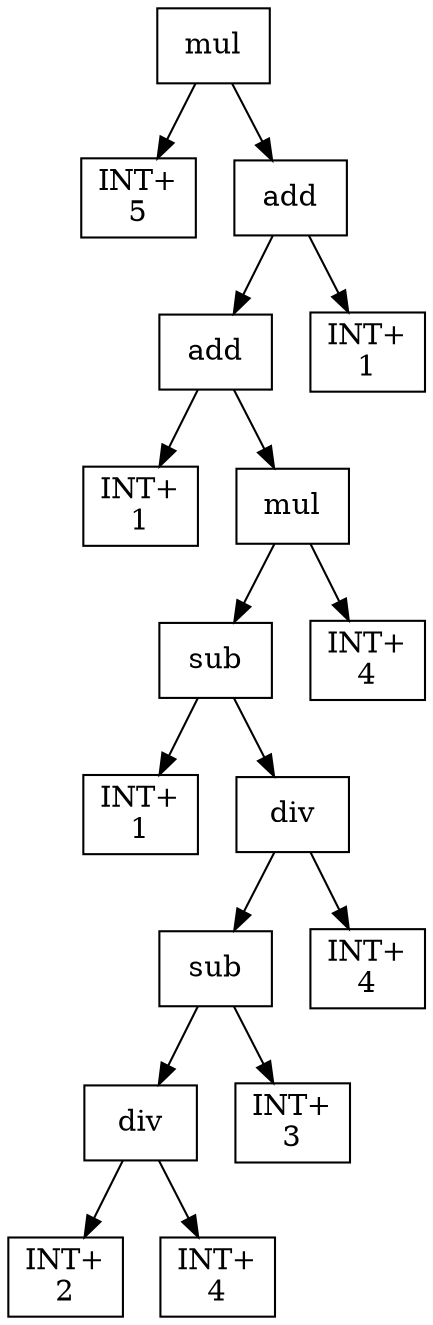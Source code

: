 digraph expr {
  node [shape=box];
  n1 [label="mul"];
  n2 [label="INT+\n5"];
  n3 [label="add"];
  n4 [label="add"];
  n5 [label="INT+\n1"];
  n6 [label="mul"];
  n7 [label="sub"];
  n8 [label="INT+\n1"];
  n9 [label="div"];
  n10 [label="sub"];
  n11 [label="div"];
  n12 [label="INT+\n2"];
  n13 [label="INT+\n4"];
  n11 -> n12;
  n11 -> n13;
  n14 [label="INT+\n3"];
  n10 -> n11;
  n10 -> n14;
  n15 [label="INT+\n4"];
  n9 -> n10;
  n9 -> n15;
  n7 -> n8;
  n7 -> n9;
  n16 [label="INT+\n4"];
  n6 -> n7;
  n6 -> n16;
  n4 -> n5;
  n4 -> n6;
  n17 [label="INT+\n1"];
  n3 -> n4;
  n3 -> n17;
  n1 -> n2;
  n1 -> n3;
}